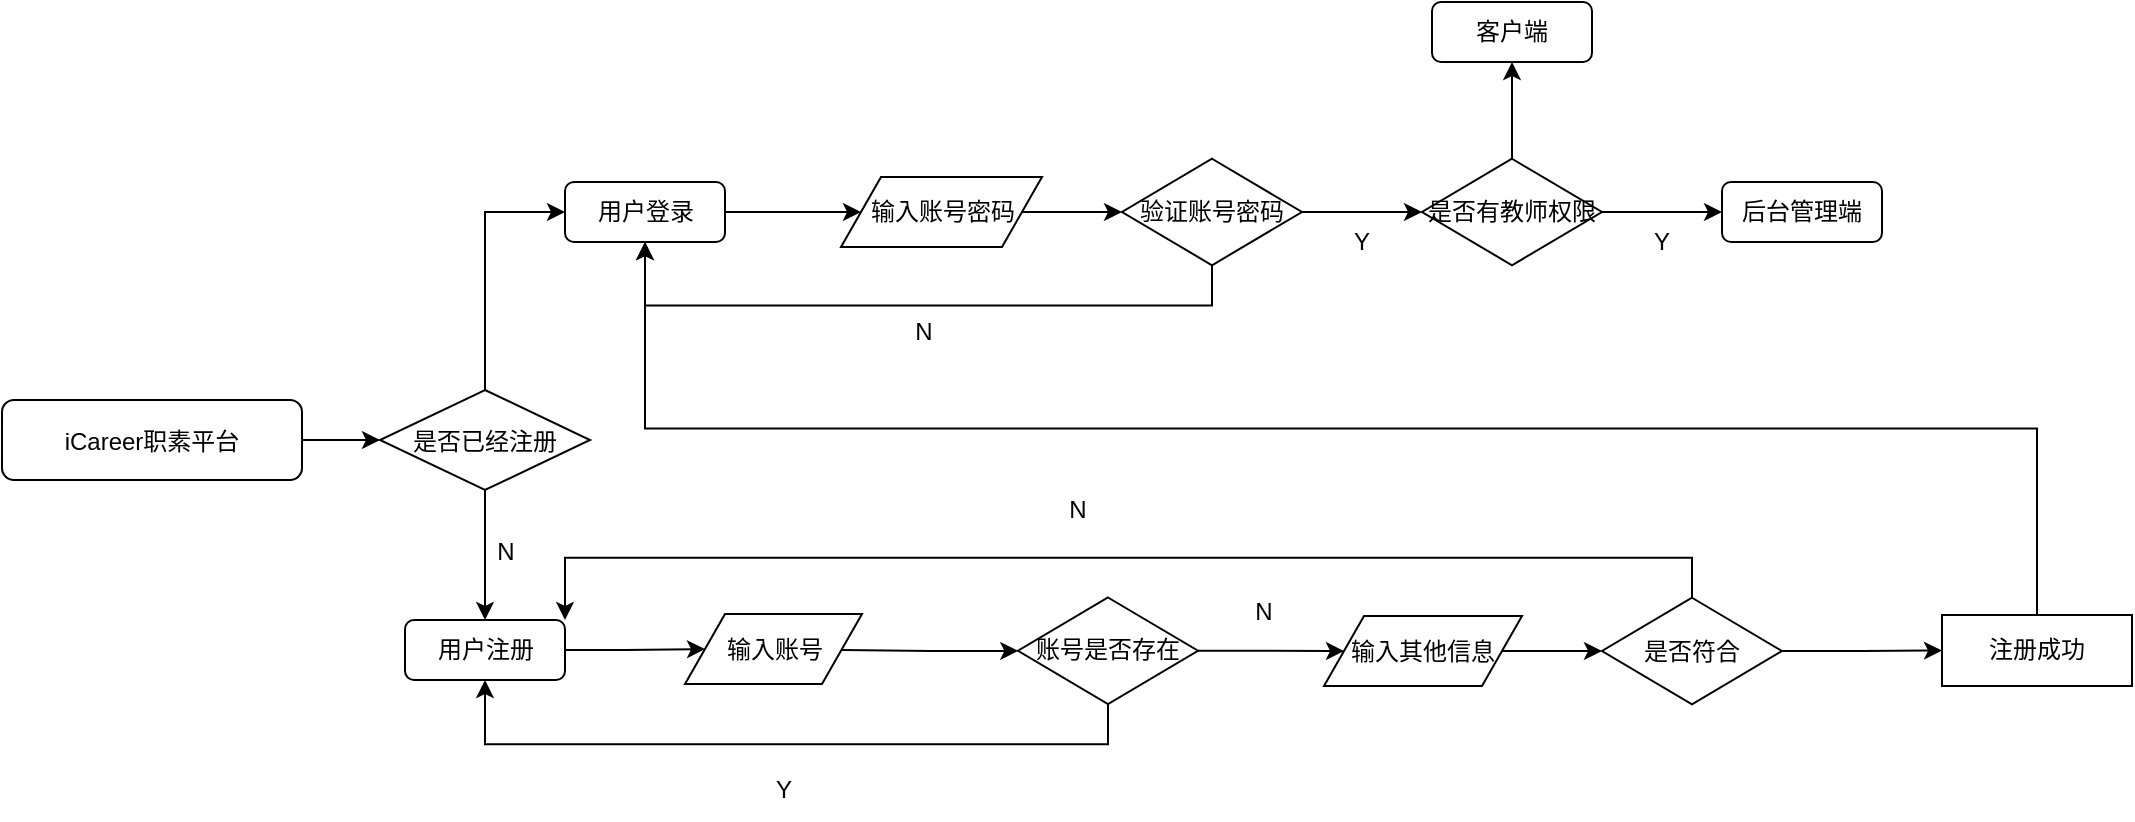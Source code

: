 <mxfile version="21.2.3" type="github">
  <diagram name="第 1 页" id="euEaf28D1Kuny6yM_ITr">
    <mxGraphModel dx="1235" dy="636" grid="1" gridSize="10" guides="1" tooltips="1" connect="1" arrows="1" fold="1" page="1" pageScale="1" pageWidth="1169" pageHeight="827" math="0" shadow="0">
      <root>
        <mxCell id="0" />
        <mxCell id="1" parent="0" />
        <mxCell id="U6TWn9f8TfeEKBh5Oc99-87" value="" style="edgeStyle=orthogonalEdgeStyle;rounded=0;orthogonalLoop=1;jettySize=auto;html=1;" edge="1" parent="1" source="U6TWn9f8TfeEKBh5Oc99-3" target="U6TWn9f8TfeEKBh5Oc99-86">
          <mxGeometry relative="1" as="geometry" />
        </mxCell>
        <mxCell id="U6TWn9f8TfeEKBh5Oc99-3" value="&lt;font style=&quot;font-size: 12px; font-weight: normal;&quot;&gt;iCareer职素平台&lt;/font&gt;" style="rounded=1;whiteSpace=wrap;html=1;fontStyle=1;fontSize=14;" vertex="1" parent="1">
          <mxGeometry x="40" y="459" width="150" height="40" as="geometry" />
        </mxCell>
        <mxCell id="U6TWn9f8TfeEKBh5Oc99-91" style="edgeStyle=orthogonalEdgeStyle;rounded=0;orthogonalLoop=1;jettySize=auto;html=1;exitX=0.5;exitY=1;exitDx=0;exitDy=0;entryX=0.5;entryY=0;entryDx=0;entryDy=0;" edge="1" parent="1" source="U6TWn9f8TfeEKBh5Oc99-86" target="U6TWn9f8TfeEKBh5Oc99-90">
          <mxGeometry relative="1" as="geometry" />
        </mxCell>
        <mxCell id="U6TWn9f8TfeEKBh5Oc99-130" style="edgeStyle=orthogonalEdgeStyle;rounded=0;orthogonalLoop=1;jettySize=auto;html=1;exitX=0.5;exitY=0;exitDx=0;exitDy=0;entryX=0;entryY=0.5;entryDx=0;entryDy=0;" edge="1" parent="1" source="U6TWn9f8TfeEKBh5Oc99-86" target="U6TWn9f8TfeEKBh5Oc99-127">
          <mxGeometry relative="1" as="geometry" />
        </mxCell>
        <mxCell id="U6TWn9f8TfeEKBh5Oc99-86" value="&lt;font style=&quot;font-size: 12px; font-weight: normal;&quot;&gt;是否已经注册&lt;/font&gt;" style="rhombus;whiteSpace=wrap;html=1;fontSize=14;rounded=0;fontStyle=1;" vertex="1" parent="1">
          <mxGeometry x="229" y="454" width="105" height="50" as="geometry" />
        </mxCell>
        <mxCell id="U6TWn9f8TfeEKBh5Oc99-106" value="" style="edgeStyle=orthogonalEdgeStyle;rounded=0;orthogonalLoop=1;jettySize=auto;html=1;" edge="1" parent="1" source="U6TWn9f8TfeEKBh5Oc99-90" target="U6TWn9f8TfeEKBh5Oc99-105">
          <mxGeometry relative="1" as="geometry" />
        </mxCell>
        <mxCell id="U6TWn9f8TfeEKBh5Oc99-90" value="用户注册" style="rounded=1;whiteSpace=wrap;html=1;" vertex="1" parent="1">
          <mxGeometry x="241.5" y="569" width="80" height="30" as="geometry" />
        </mxCell>
        <mxCell id="U6TWn9f8TfeEKBh5Oc99-94" value="N" style="text;html=1;strokeColor=none;fillColor=none;align=center;verticalAlign=middle;whiteSpace=wrap;rounded=0;" vertex="1" parent="1">
          <mxGeometry x="262" y="520" width="60" height="30" as="geometry" />
        </mxCell>
        <mxCell id="U6TWn9f8TfeEKBh5Oc99-101" value="Y" style="text;html=1;strokeColor=none;fillColor=none;align=center;verticalAlign=middle;whiteSpace=wrap;rounded=0;" vertex="1" parent="1">
          <mxGeometry x="400.5" y="639" width="60" height="30" as="geometry" />
        </mxCell>
        <mxCell id="U6TWn9f8TfeEKBh5Oc99-108" value="" style="edgeStyle=orthogonalEdgeStyle;rounded=0;orthogonalLoop=1;jettySize=auto;html=1;" edge="1" parent="1" target="U6TWn9f8TfeEKBh5Oc99-107">
          <mxGeometry relative="1" as="geometry">
            <mxPoint x="460" y="584" as="sourcePoint" />
          </mxGeometry>
        </mxCell>
        <mxCell id="U6TWn9f8TfeEKBh5Oc99-105" value="输入账号" style="shape=parallelogram;perimeter=parallelogramPerimeter;whiteSpace=wrap;html=1;fixedSize=1;rounded=0;" vertex="1" parent="1">
          <mxGeometry x="381.5" y="566" width="88.5" height="35" as="geometry" />
        </mxCell>
        <mxCell id="U6TWn9f8TfeEKBh5Oc99-111" style="edgeStyle=orthogonalEdgeStyle;rounded=0;orthogonalLoop=1;jettySize=auto;html=1;exitX=0.5;exitY=1;exitDx=0;exitDy=0;entryX=0.5;entryY=1;entryDx=0;entryDy=0;" edge="1" parent="1" source="U6TWn9f8TfeEKBh5Oc99-107" target="U6TWn9f8TfeEKBh5Oc99-90">
          <mxGeometry relative="1" as="geometry" />
        </mxCell>
        <mxCell id="U6TWn9f8TfeEKBh5Oc99-117" style="edgeStyle=orthogonalEdgeStyle;rounded=0;orthogonalLoop=1;jettySize=auto;html=1;exitX=1;exitY=0.5;exitDx=0;exitDy=0;entryX=0;entryY=0.5;entryDx=0;entryDy=0;" edge="1" parent="1" source="U6TWn9f8TfeEKBh5Oc99-107" target="U6TWn9f8TfeEKBh5Oc99-115">
          <mxGeometry relative="1" as="geometry" />
        </mxCell>
        <mxCell id="U6TWn9f8TfeEKBh5Oc99-107" value="账号是否存在" style="rhombus;whiteSpace=wrap;html=1;rounded=0;" vertex="1" parent="1">
          <mxGeometry x="548" y="557.75" width="90" height="53.25" as="geometry" />
        </mxCell>
        <mxCell id="U6TWn9f8TfeEKBh5Oc99-119" style="edgeStyle=orthogonalEdgeStyle;rounded=0;orthogonalLoop=1;jettySize=auto;html=1;exitX=1;exitY=0.5;exitDx=0;exitDy=0;entryX=0;entryY=0.5;entryDx=0;entryDy=0;" edge="1" parent="1" source="U6TWn9f8TfeEKBh5Oc99-115" target="U6TWn9f8TfeEKBh5Oc99-118">
          <mxGeometry relative="1" as="geometry" />
        </mxCell>
        <mxCell id="U6TWn9f8TfeEKBh5Oc99-115" value="输入其他信息" style="shape=parallelogram;perimeter=parallelogramPerimeter;whiteSpace=wrap;html=1;fixedSize=1;rounded=0;" vertex="1" parent="1">
          <mxGeometry x="701" y="567" width="99" height="35" as="geometry" />
        </mxCell>
        <mxCell id="U6TWn9f8TfeEKBh5Oc99-120" style="edgeStyle=orthogonalEdgeStyle;rounded=0;orthogonalLoop=1;jettySize=auto;html=1;exitX=0.5;exitY=0;exitDx=0;exitDy=0;entryX=1;entryY=0;entryDx=0;entryDy=0;" edge="1" parent="1" source="U6TWn9f8TfeEKBh5Oc99-118" target="U6TWn9f8TfeEKBh5Oc99-90">
          <mxGeometry relative="1" as="geometry" />
        </mxCell>
        <mxCell id="U6TWn9f8TfeEKBh5Oc99-124" value="" style="edgeStyle=orthogonalEdgeStyle;rounded=0;orthogonalLoop=1;jettySize=auto;html=1;" edge="1" parent="1" source="U6TWn9f8TfeEKBh5Oc99-118" target="U6TWn9f8TfeEKBh5Oc99-123">
          <mxGeometry relative="1" as="geometry" />
        </mxCell>
        <mxCell id="U6TWn9f8TfeEKBh5Oc99-118" value="是否符合" style="rhombus;whiteSpace=wrap;html=1;rounded=0;" vertex="1" parent="1">
          <mxGeometry x="840" y="557.88" width="90" height="53.25" as="geometry" />
        </mxCell>
        <mxCell id="U6TWn9f8TfeEKBh5Oc99-121" value="N" style="text;html=1;strokeColor=none;fillColor=none;align=center;verticalAlign=middle;whiteSpace=wrap;rounded=0;" vertex="1" parent="1">
          <mxGeometry x="548" y="499" width="60" height="30" as="geometry" />
        </mxCell>
        <mxCell id="U6TWn9f8TfeEKBh5Oc99-122" value="N" style="text;html=1;strokeColor=none;fillColor=none;align=center;verticalAlign=middle;whiteSpace=wrap;rounded=0;" vertex="1" parent="1">
          <mxGeometry x="641" y="550" width="60" height="30" as="geometry" />
        </mxCell>
        <mxCell id="U6TWn9f8TfeEKBh5Oc99-131" style="edgeStyle=orthogonalEdgeStyle;rounded=0;orthogonalLoop=1;jettySize=auto;html=1;exitX=0.5;exitY=0;exitDx=0;exitDy=0;entryX=0.5;entryY=1;entryDx=0;entryDy=0;" edge="1" parent="1" source="U6TWn9f8TfeEKBh5Oc99-123" target="U6TWn9f8TfeEKBh5Oc99-127">
          <mxGeometry relative="1" as="geometry" />
        </mxCell>
        <mxCell id="U6TWn9f8TfeEKBh5Oc99-123" value="注册成功" style="whiteSpace=wrap;html=1;rounded=0;" vertex="1" parent="1">
          <mxGeometry x="1010" y="566.5" width="95" height="35.5" as="geometry" />
        </mxCell>
        <mxCell id="U6TWn9f8TfeEKBh5Oc99-136" style="edgeStyle=orthogonalEdgeStyle;rounded=0;orthogonalLoop=1;jettySize=auto;html=1;exitX=1;exitY=0.5;exitDx=0;exitDy=0;entryX=0;entryY=0.5;entryDx=0;entryDy=0;" edge="1" parent="1" source="U6TWn9f8TfeEKBh5Oc99-127" target="U6TWn9f8TfeEKBh5Oc99-135">
          <mxGeometry relative="1" as="geometry" />
        </mxCell>
        <mxCell id="U6TWn9f8TfeEKBh5Oc99-127" value="用户登录" style="rounded=1;whiteSpace=wrap;html=1;" vertex="1" parent="1">
          <mxGeometry x="321.5" y="350" width="80" height="30" as="geometry" />
        </mxCell>
        <mxCell id="U6TWn9f8TfeEKBh5Oc99-138" style="edgeStyle=orthogonalEdgeStyle;rounded=0;orthogonalLoop=1;jettySize=auto;html=1;exitX=1;exitY=0.5;exitDx=0;exitDy=0;entryX=0;entryY=0.5;entryDx=0;entryDy=0;" edge="1" parent="1" source="U6TWn9f8TfeEKBh5Oc99-135" target="U6TWn9f8TfeEKBh5Oc99-137">
          <mxGeometry relative="1" as="geometry" />
        </mxCell>
        <mxCell id="U6TWn9f8TfeEKBh5Oc99-135" value="输入账号密码" style="shape=parallelogram;perimeter=parallelogramPerimeter;whiteSpace=wrap;html=1;fixedSize=1;rounded=0;" vertex="1" parent="1">
          <mxGeometry x="459.5" y="347.5" width="100.5" height="35" as="geometry" />
        </mxCell>
        <mxCell id="U6TWn9f8TfeEKBh5Oc99-139" style="edgeStyle=orthogonalEdgeStyle;rounded=0;orthogonalLoop=1;jettySize=auto;html=1;exitX=0.5;exitY=1;exitDx=0;exitDy=0;entryX=0.5;entryY=1;entryDx=0;entryDy=0;" edge="1" parent="1" source="U6TWn9f8TfeEKBh5Oc99-137" target="U6TWn9f8TfeEKBh5Oc99-127">
          <mxGeometry relative="1" as="geometry" />
        </mxCell>
        <mxCell id="U6TWn9f8TfeEKBh5Oc99-143" style="edgeStyle=orthogonalEdgeStyle;rounded=0;orthogonalLoop=1;jettySize=auto;html=1;exitX=1;exitY=0.5;exitDx=0;exitDy=0;entryX=0;entryY=0.5;entryDx=0;entryDy=0;" edge="1" parent="1" source="U6TWn9f8TfeEKBh5Oc99-137" target="U6TWn9f8TfeEKBh5Oc99-142">
          <mxGeometry relative="1" as="geometry" />
        </mxCell>
        <mxCell id="U6TWn9f8TfeEKBh5Oc99-137" value="验证账号密码" style="rhombus;whiteSpace=wrap;html=1;rounded=0;" vertex="1" parent="1">
          <mxGeometry x="600" y="338.38" width="90" height="53.25" as="geometry" />
        </mxCell>
        <mxCell id="U6TWn9f8TfeEKBh5Oc99-140" value="N" style="text;html=1;strokeColor=none;fillColor=none;align=center;verticalAlign=middle;whiteSpace=wrap;rounded=0;" vertex="1" parent="1">
          <mxGeometry x="471" y="410" width="60" height="30" as="geometry" />
        </mxCell>
        <mxCell id="U6TWn9f8TfeEKBh5Oc99-152" style="edgeStyle=orthogonalEdgeStyle;rounded=0;orthogonalLoop=1;jettySize=auto;html=1;exitX=1;exitY=0.5;exitDx=0;exitDy=0;" edge="1" parent="1" source="U6TWn9f8TfeEKBh5Oc99-142" target="U6TWn9f8TfeEKBh5Oc99-151">
          <mxGeometry relative="1" as="geometry" />
        </mxCell>
        <mxCell id="U6TWn9f8TfeEKBh5Oc99-155" style="edgeStyle=orthogonalEdgeStyle;rounded=0;orthogonalLoop=1;jettySize=auto;html=1;exitX=0.5;exitY=0;exitDx=0;exitDy=0;entryX=0.5;entryY=1;entryDx=0;entryDy=0;" edge="1" parent="1" source="U6TWn9f8TfeEKBh5Oc99-142" target="U6TWn9f8TfeEKBh5Oc99-154">
          <mxGeometry relative="1" as="geometry" />
        </mxCell>
        <mxCell id="U6TWn9f8TfeEKBh5Oc99-142" value="是否有教师权限" style="rhombus;whiteSpace=wrap;html=1;rounded=0;" vertex="1" parent="1">
          <mxGeometry x="750" y="338.38" width="90" height="53.25" as="geometry" />
        </mxCell>
        <mxCell id="U6TWn9f8TfeEKBh5Oc99-149" value="Y" style="text;html=1;strokeColor=none;fillColor=none;align=center;verticalAlign=middle;whiteSpace=wrap;rounded=0;" vertex="1" parent="1">
          <mxGeometry x="690" y="365.01" width="60" height="30" as="geometry" />
        </mxCell>
        <mxCell id="U6TWn9f8TfeEKBh5Oc99-151" value="后台管理端" style="rounded=1;whiteSpace=wrap;html=1;" vertex="1" parent="1">
          <mxGeometry x="900" y="350" width="80" height="30" as="geometry" />
        </mxCell>
        <mxCell id="U6TWn9f8TfeEKBh5Oc99-153" value="Y" style="text;html=1;strokeColor=none;fillColor=none;align=center;verticalAlign=middle;whiteSpace=wrap;rounded=0;" vertex="1" parent="1">
          <mxGeometry x="840" y="365.01" width="60" height="30" as="geometry" />
        </mxCell>
        <mxCell id="U6TWn9f8TfeEKBh5Oc99-154" value="客户端" style="rounded=1;whiteSpace=wrap;html=1;" vertex="1" parent="1">
          <mxGeometry x="755" y="260" width="80" height="30" as="geometry" />
        </mxCell>
      </root>
    </mxGraphModel>
  </diagram>
</mxfile>
